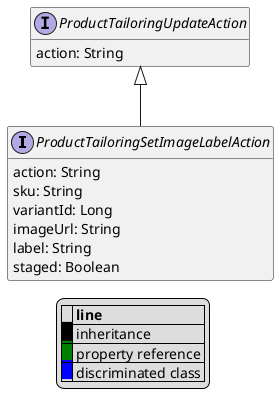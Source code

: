 @startuml

hide empty fields
hide empty methods
legend
|= |= line |
|<back:black>   </back>| inheritance |
|<back:green>   </back>| property reference |
|<back:blue>   </back>| discriminated class |
endlegend
interface ProductTailoringSetImageLabelAction [[ProductTailoringSetImageLabelAction.svg]] extends ProductTailoringUpdateAction {
    action: String
    sku: String
    variantId: Long
    imageUrl: String
    label: String
    staged: Boolean
}
interface ProductTailoringUpdateAction [[ProductTailoringUpdateAction.svg]]  {
    action: String
}





@enduml
